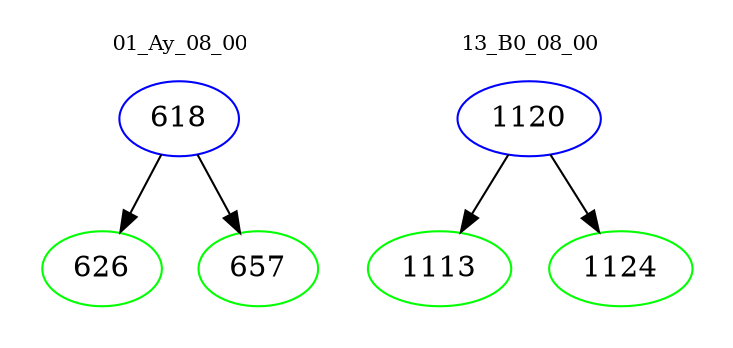 digraph{
subgraph cluster_0 {
color = white
label = "01_Ay_08_00";
fontsize=10;
T0_618 [label="618", color="blue"]
T0_618 -> T0_626 [color="black"]
T0_626 [label="626", color="green"]
T0_618 -> T0_657 [color="black"]
T0_657 [label="657", color="green"]
}
subgraph cluster_1 {
color = white
label = "13_B0_08_00";
fontsize=10;
T1_1120 [label="1120", color="blue"]
T1_1120 -> T1_1113 [color="black"]
T1_1113 [label="1113", color="green"]
T1_1120 -> T1_1124 [color="black"]
T1_1124 [label="1124", color="green"]
}
}
